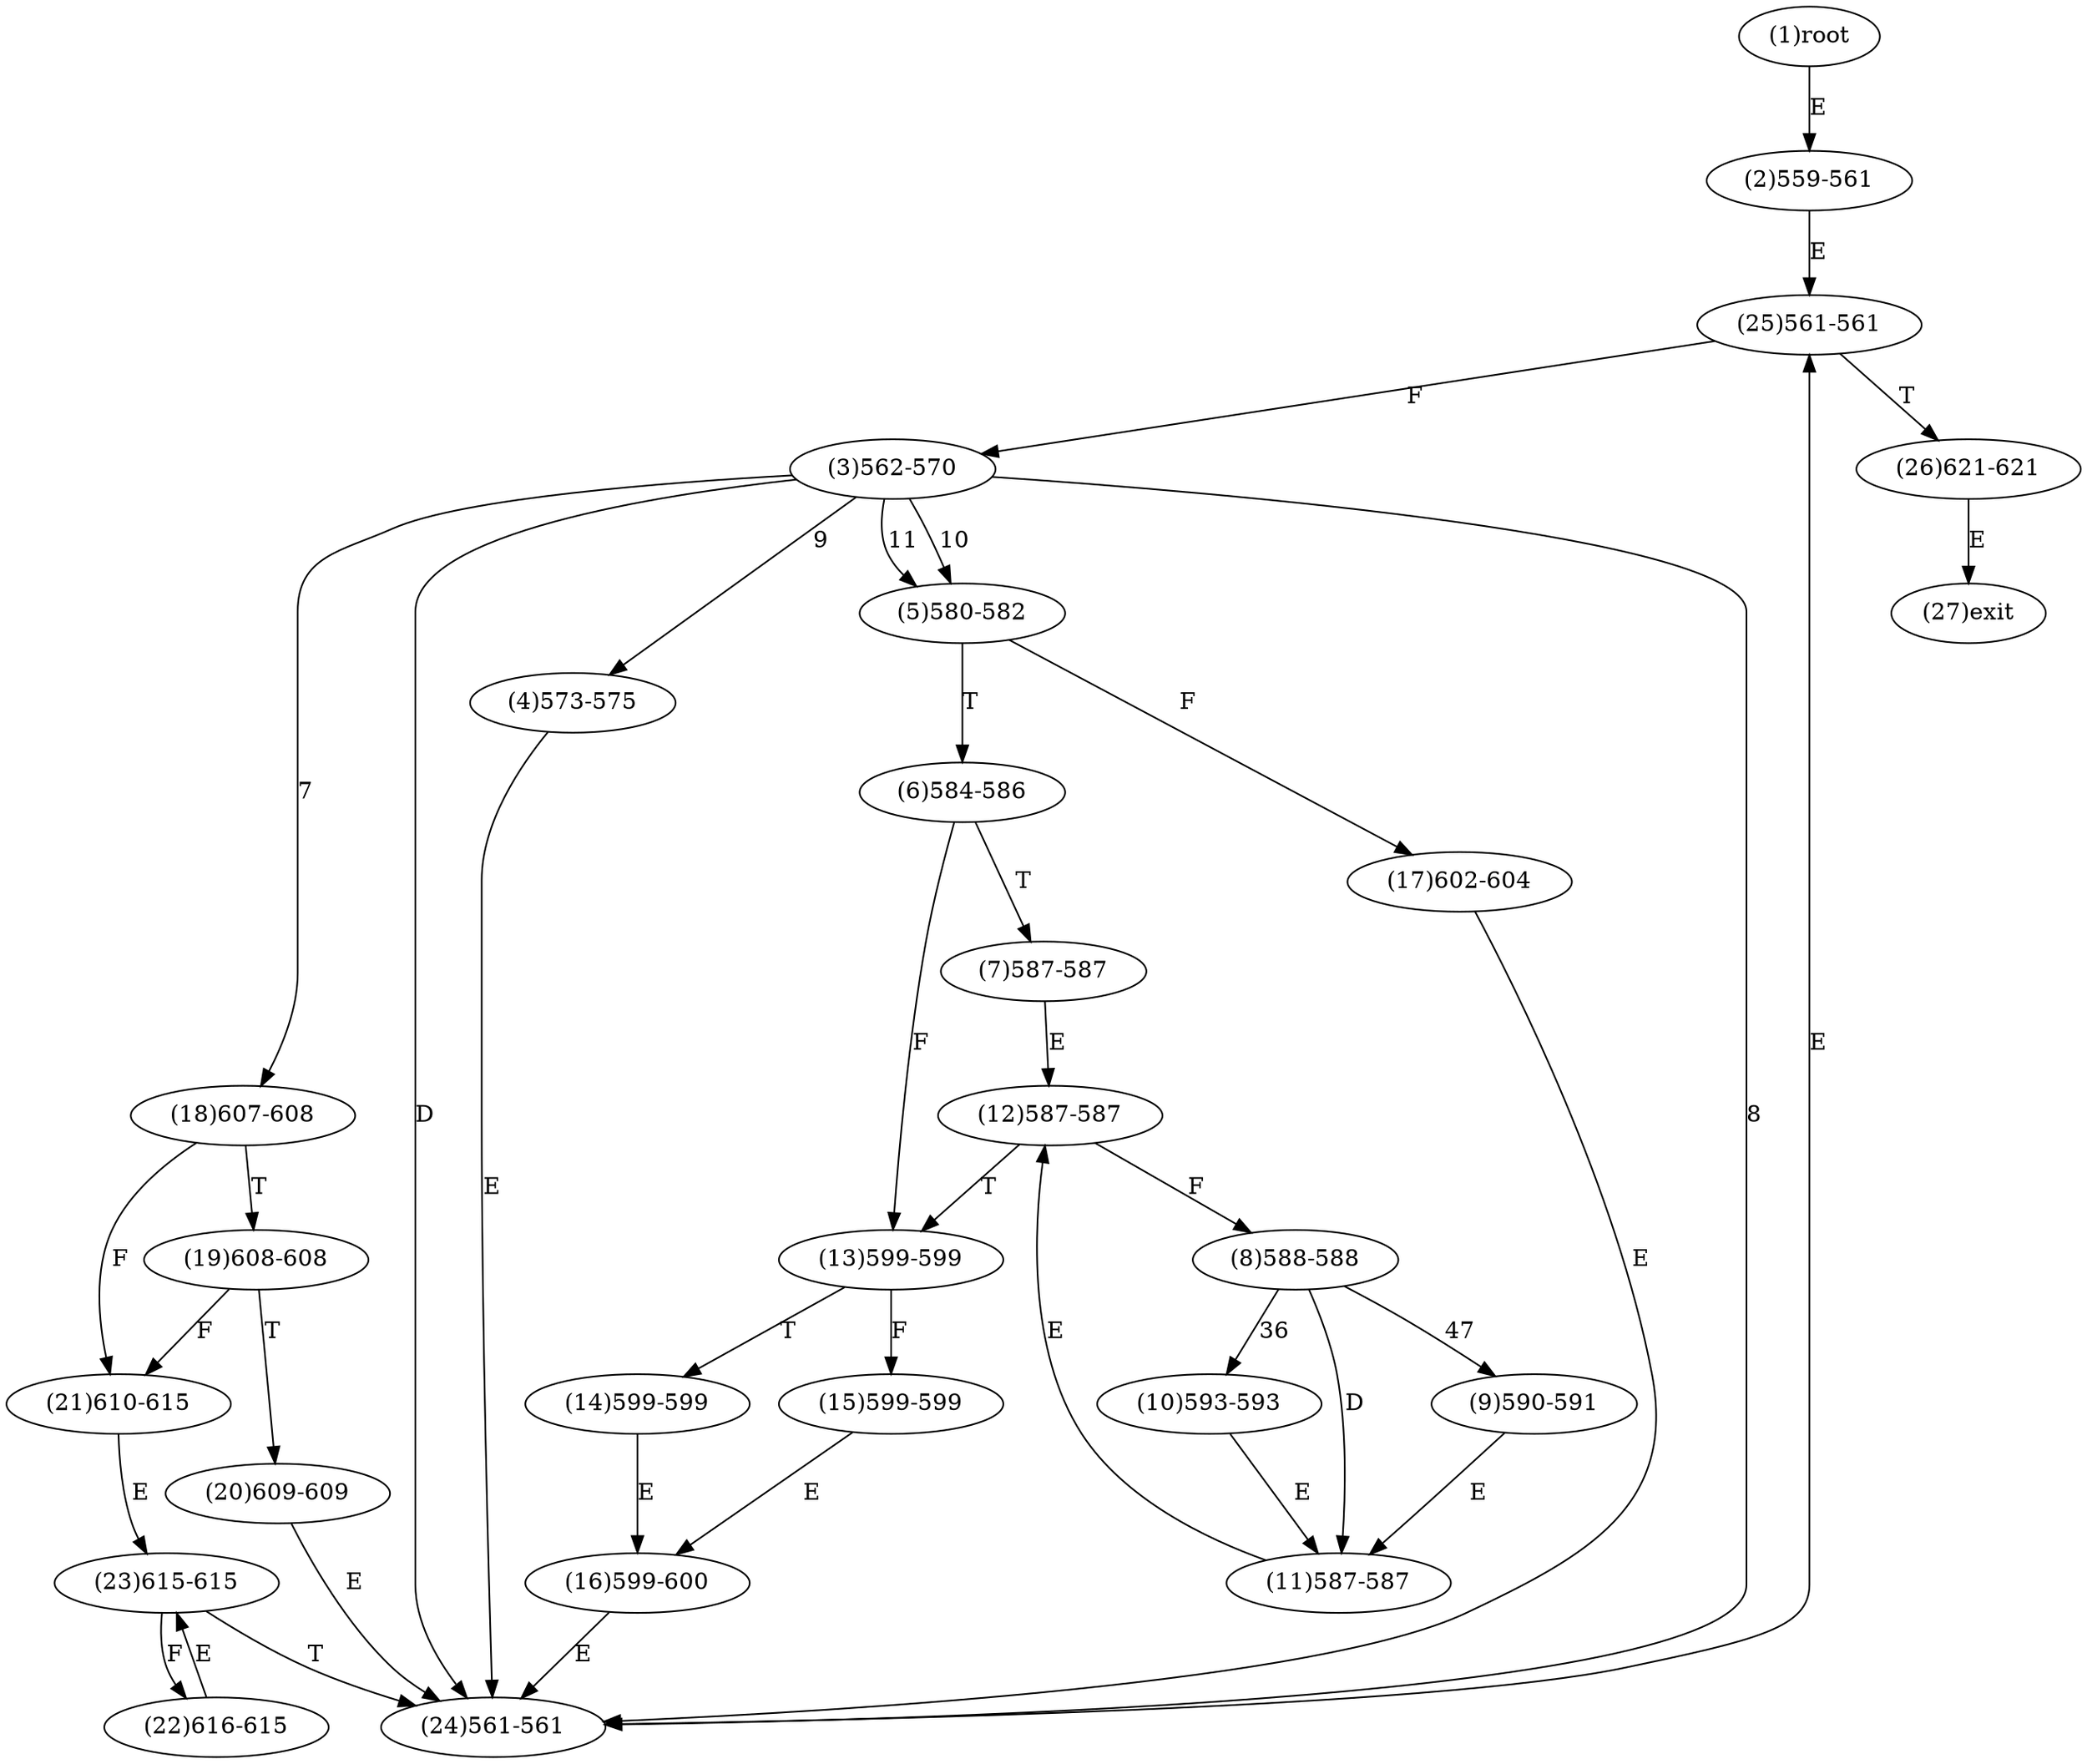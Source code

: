 digraph "" { 
1[ label="(1)root"];
2[ label="(2)559-561"];
3[ label="(3)562-570"];
4[ label="(4)573-575"];
5[ label="(5)580-582"];
6[ label="(6)584-586"];
7[ label="(7)587-587"];
8[ label="(8)588-588"];
9[ label="(9)590-591"];
10[ label="(10)593-593"];
11[ label="(11)587-587"];
12[ label="(12)587-587"];
13[ label="(13)599-599"];
14[ label="(14)599-599"];
15[ label="(15)599-599"];
17[ label="(17)602-604"];
16[ label="(16)599-600"];
19[ label="(19)608-608"];
18[ label="(18)607-608"];
21[ label="(21)610-615"];
20[ label="(20)609-609"];
23[ label="(23)615-615"];
22[ label="(22)616-615"];
25[ label="(25)561-561"];
24[ label="(24)561-561"];
27[ label="(27)exit"];
26[ label="(26)621-621"];
1->2[ label="E"];
2->25[ label="E"];
3->18[ label="7"];
3->24[ label="8"];
3->4[ label="9"];
3->5[ label="10"];
3->5[ label="11"];
3->24[ label="D"];
4->24[ label="E"];
5->17[ label="F"];
5->6[ label="T"];
6->13[ label="F"];
6->7[ label="T"];
7->12[ label="E"];
8->10[ label="36"];
8->9[ label="47"];
8->11[ label="D"];
9->11[ label="E"];
10->11[ label="E"];
11->12[ label="E"];
12->8[ label="F"];
12->13[ label="T"];
13->15[ label="F"];
13->14[ label="T"];
14->16[ label="E"];
15->16[ label="E"];
16->24[ label="E"];
17->24[ label="E"];
18->21[ label="F"];
18->19[ label="T"];
19->21[ label="F"];
19->20[ label="T"];
20->24[ label="E"];
21->23[ label="E"];
22->23[ label="E"];
23->22[ label="F"];
23->24[ label="T"];
24->25[ label="E"];
25->3[ label="F"];
25->26[ label="T"];
26->27[ label="E"];
}